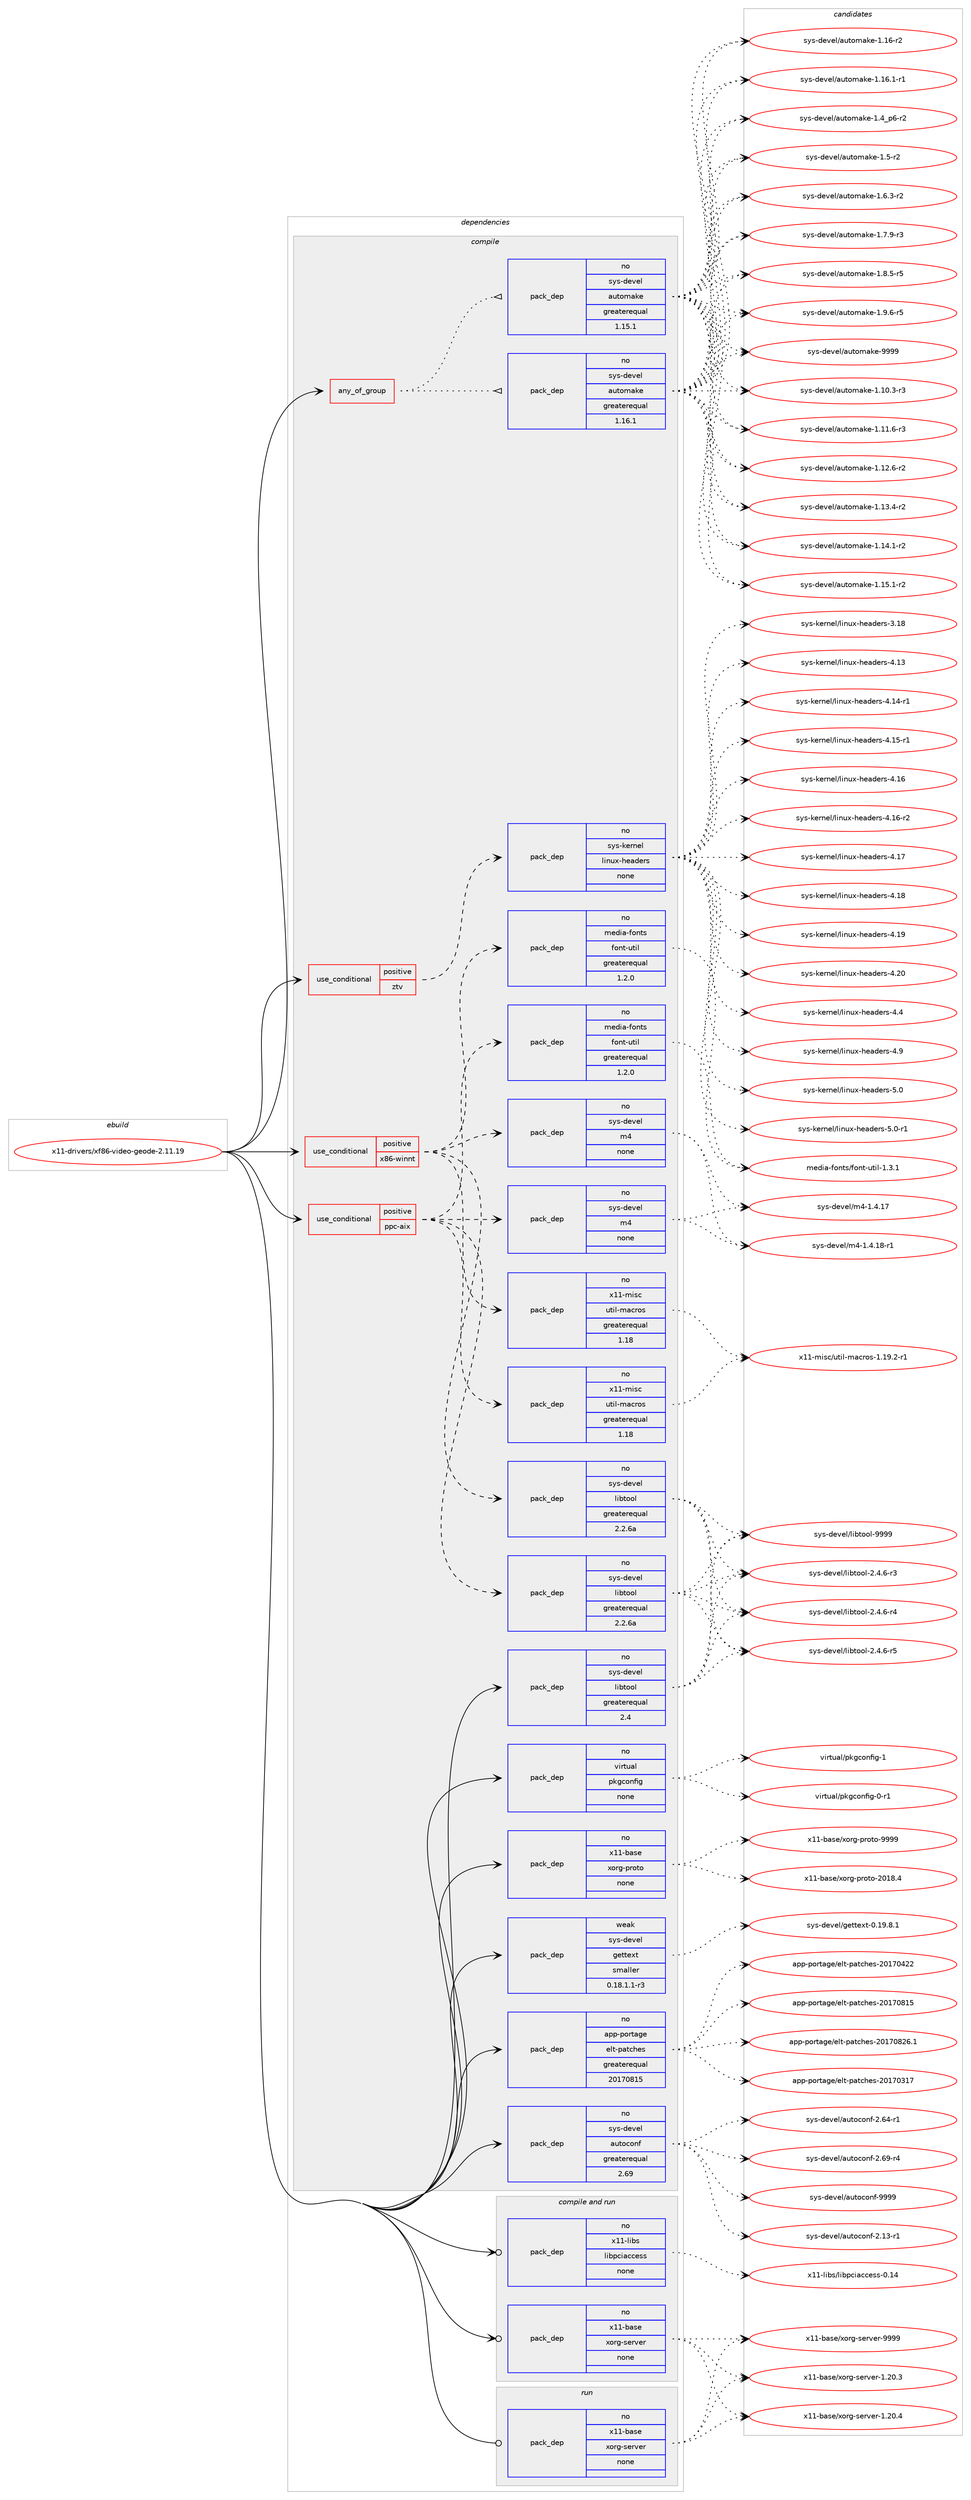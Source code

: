 digraph prolog {

# *************
# Graph options
# *************

newrank=true;
concentrate=true;
compound=true;
graph [rankdir=LR,fontname=Helvetica,fontsize=10,ranksep=1.5];#, ranksep=2.5, nodesep=0.2];
edge  [arrowhead=vee];
node  [fontname=Helvetica,fontsize=10];

# **********
# The ebuild
# **********

subgraph cluster_leftcol {
color=gray;
rank=same;
label=<<i>ebuild</i>>;
id [label="x11-drivers/xf86-video-geode-2.11.19", color=red, width=4, href="../x11-drivers/xf86-video-geode-2.11.19.svg"];
}

# ****************
# The dependencies
# ****************

subgraph cluster_midcol {
color=gray;
label=<<i>dependencies</i>>;
subgraph cluster_compile {
fillcolor="#eeeeee";
style=filled;
label=<<i>compile</i>>;
subgraph any28468 {
dependency1757378 [label=<<TABLE BORDER="0" CELLBORDER="1" CELLSPACING="0" CELLPADDING="4"><TR><TD CELLPADDING="10">any_of_group</TD></TR></TABLE>>, shape=none, color=red];subgraph pack1262168 {
dependency1757379 [label=<<TABLE BORDER="0" CELLBORDER="1" CELLSPACING="0" CELLPADDING="4" WIDTH="220"><TR><TD ROWSPAN="6" CELLPADDING="30">pack_dep</TD></TR><TR><TD WIDTH="110">no</TD></TR><TR><TD>sys-devel</TD></TR><TR><TD>automake</TD></TR><TR><TD>greaterequal</TD></TR><TR><TD>1.16.1</TD></TR></TABLE>>, shape=none, color=blue];
}
dependency1757378:e -> dependency1757379:w [weight=20,style="dotted",arrowhead="oinv"];
subgraph pack1262169 {
dependency1757380 [label=<<TABLE BORDER="0" CELLBORDER="1" CELLSPACING="0" CELLPADDING="4" WIDTH="220"><TR><TD ROWSPAN="6" CELLPADDING="30">pack_dep</TD></TR><TR><TD WIDTH="110">no</TD></TR><TR><TD>sys-devel</TD></TR><TR><TD>automake</TD></TR><TR><TD>greaterequal</TD></TR><TR><TD>1.15.1</TD></TR></TABLE>>, shape=none, color=blue];
}
dependency1757378:e -> dependency1757380:w [weight=20,style="dotted",arrowhead="oinv"];
}
id:e -> dependency1757378:w [weight=20,style="solid",arrowhead="vee"];
subgraph cond465739 {
dependency1757381 [label=<<TABLE BORDER="0" CELLBORDER="1" CELLSPACING="0" CELLPADDING="4"><TR><TD ROWSPAN="3" CELLPADDING="10">use_conditional</TD></TR><TR><TD>positive</TD></TR><TR><TD>ppc-aix</TD></TR></TABLE>>, shape=none, color=red];
subgraph pack1262170 {
dependency1757382 [label=<<TABLE BORDER="0" CELLBORDER="1" CELLSPACING="0" CELLPADDING="4" WIDTH="220"><TR><TD ROWSPAN="6" CELLPADDING="30">pack_dep</TD></TR><TR><TD WIDTH="110">no</TD></TR><TR><TD>sys-devel</TD></TR><TR><TD>libtool</TD></TR><TR><TD>greaterequal</TD></TR><TR><TD>2.2.6a</TD></TR></TABLE>>, shape=none, color=blue];
}
dependency1757381:e -> dependency1757382:w [weight=20,style="dashed",arrowhead="vee"];
subgraph pack1262171 {
dependency1757383 [label=<<TABLE BORDER="0" CELLBORDER="1" CELLSPACING="0" CELLPADDING="4" WIDTH="220"><TR><TD ROWSPAN="6" CELLPADDING="30">pack_dep</TD></TR><TR><TD WIDTH="110">no</TD></TR><TR><TD>sys-devel</TD></TR><TR><TD>m4</TD></TR><TR><TD>none</TD></TR><TR><TD></TD></TR></TABLE>>, shape=none, color=blue];
}
dependency1757381:e -> dependency1757383:w [weight=20,style="dashed",arrowhead="vee"];
subgraph pack1262172 {
dependency1757384 [label=<<TABLE BORDER="0" CELLBORDER="1" CELLSPACING="0" CELLPADDING="4" WIDTH="220"><TR><TD ROWSPAN="6" CELLPADDING="30">pack_dep</TD></TR><TR><TD WIDTH="110">no</TD></TR><TR><TD>x11-misc</TD></TR><TR><TD>util-macros</TD></TR><TR><TD>greaterequal</TD></TR><TR><TD>1.18</TD></TR></TABLE>>, shape=none, color=blue];
}
dependency1757381:e -> dependency1757384:w [weight=20,style="dashed",arrowhead="vee"];
subgraph pack1262173 {
dependency1757385 [label=<<TABLE BORDER="0" CELLBORDER="1" CELLSPACING="0" CELLPADDING="4" WIDTH="220"><TR><TD ROWSPAN="6" CELLPADDING="30">pack_dep</TD></TR><TR><TD WIDTH="110">no</TD></TR><TR><TD>media-fonts</TD></TR><TR><TD>font-util</TD></TR><TR><TD>greaterequal</TD></TR><TR><TD>1.2.0</TD></TR></TABLE>>, shape=none, color=blue];
}
dependency1757381:e -> dependency1757385:w [weight=20,style="dashed",arrowhead="vee"];
}
id:e -> dependency1757381:w [weight=20,style="solid",arrowhead="vee"];
subgraph cond465740 {
dependency1757386 [label=<<TABLE BORDER="0" CELLBORDER="1" CELLSPACING="0" CELLPADDING="4"><TR><TD ROWSPAN="3" CELLPADDING="10">use_conditional</TD></TR><TR><TD>positive</TD></TR><TR><TD>x86-winnt</TD></TR></TABLE>>, shape=none, color=red];
subgraph pack1262174 {
dependency1757387 [label=<<TABLE BORDER="0" CELLBORDER="1" CELLSPACING="0" CELLPADDING="4" WIDTH="220"><TR><TD ROWSPAN="6" CELLPADDING="30">pack_dep</TD></TR><TR><TD WIDTH="110">no</TD></TR><TR><TD>sys-devel</TD></TR><TR><TD>libtool</TD></TR><TR><TD>greaterequal</TD></TR><TR><TD>2.2.6a</TD></TR></TABLE>>, shape=none, color=blue];
}
dependency1757386:e -> dependency1757387:w [weight=20,style="dashed",arrowhead="vee"];
subgraph pack1262175 {
dependency1757388 [label=<<TABLE BORDER="0" CELLBORDER="1" CELLSPACING="0" CELLPADDING="4" WIDTH="220"><TR><TD ROWSPAN="6" CELLPADDING="30">pack_dep</TD></TR><TR><TD WIDTH="110">no</TD></TR><TR><TD>sys-devel</TD></TR><TR><TD>m4</TD></TR><TR><TD>none</TD></TR><TR><TD></TD></TR></TABLE>>, shape=none, color=blue];
}
dependency1757386:e -> dependency1757388:w [weight=20,style="dashed",arrowhead="vee"];
subgraph pack1262176 {
dependency1757389 [label=<<TABLE BORDER="0" CELLBORDER="1" CELLSPACING="0" CELLPADDING="4" WIDTH="220"><TR><TD ROWSPAN="6" CELLPADDING="30">pack_dep</TD></TR><TR><TD WIDTH="110">no</TD></TR><TR><TD>x11-misc</TD></TR><TR><TD>util-macros</TD></TR><TR><TD>greaterequal</TD></TR><TR><TD>1.18</TD></TR></TABLE>>, shape=none, color=blue];
}
dependency1757386:e -> dependency1757389:w [weight=20,style="dashed",arrowhead="vee"];
subgraph pack1262177 {
dependency1757390 [label=<<TABLE BORDER="0" CELLBORDER="1" CELLSPACING="0" CELLPADDING="4" WIDTH="220"><TR><TD ROWSPAN="6" CELLPADDING="30">pack_dep</TD></TR><TR><TD WIDTH="110">no</TD></TR><TR><TD>media-fonts</TD></TR><TR><TD>font-util</TD></TR><TR><TD>greaterequal</TD></TR><TR><TD>1.2.0</TD></TR></TABLE>>, shape=none, color=blue];
}
dependency1757386:e -> dependency1757390:w [weight=20,style="dashed",arrowhead="vee"];
}
id:e -> dependency1757386:w [weight=20,style="solid",arrowhead="vee"];
subgraph cond465741 {
dependency1757391 [label=<<TABLE BORDER="0" CELLBORDER="1" CELLSPACING="0" CELLPADDING="4"><TR><TD ROWSPAN="3" CELLPADDING="10">use_conditional</TD></TR><TR><TD>positive</TD></TR><TR><TD>ztv</TD></TR></TABLE>>, shape=none, color=red];
subgraph pack1262178 {
dependency1757392 [label=<<TABLE BORDER="0" CELLBORDER="1" CELLSPACING="0" CELLPADDING="4" WIDTH="220"><TR><TD ROWSPAN="6" CELLPADDING="30">pack_dep</TD></TR><TR><TD WIDTH="110">no</TD></TR><TR><TD>sys-kernel</TD></TR><TR><TD>linux-headers</TD></TR><TR><TD>none</TD></TR><TR><TD></TD></TR></TABLE>>, shape=none, color=blue];
}
dependency1757391:e -> dependency1757392:w [weight=20,style="dashed",arrowhead="vee"];
}
id:e -> dependency1757391:w [weight=20,style="solid",arrowhead="vee"];
subgraph pack1262179 {
dependency1757393 [label=<<TABLE BORDER="0" CELLBORDER="1" CELLSPACING="0" CELLPADDING="4" WIDTH="220"><TR><TD ROWSPAN="6" CELLPADDING="30">pack_dep</TD></TR><TR><TD WIDTH="110">no</TD></TR><TR><TD>app-portage</TD></TR><TR><TD>elt-patches</TD></TR><TR><TD>greaterequal</TD></TR><TR><TD>20170815</TD></TR></TABLE>>, shape=none, color=blue];
}
id:e -> dependency1757393:w [weight=20,style="solid",arrowhead="vee"];
subgraph pack1262180 {
dependency1757394 [label=<<TABLE BORDER="0" CELLBORDER="1" CELLSPACING="0" CELLPADDING="4" WIDTH="220"><TR><TD ROWSPAN="6" CELLPADDING="30">pack_dep</TD></TR><TR><TD WIDTH="110">no</TD></TR><TR><TD>sys-devel</TD></TR><TR><TD>autoconf</TD></TR><TR><TD>greaterequal</TD></TR><TR><TD>2.69</TD></TR></TABLE>>, shape=none, color=blue];
}
id:e -> dependency1757394:w [weight=20,style="solid",arrowhead="vee"];
subgraph pack1262181 {
dependency1757395 [label=<<TABLE BORDER="0" CELLBORDER="1" CELLSPACING="0" CELLPADDING="4" WIDTH="220"><TR><TD ROWSPAN="6" CELLPADDING="30">pack_dep</TD></TR><TR><TD WIDTH="110">no</TD></TR><TR><TD>sys-devel</TD></TR><TR><TD>libtool</TD></TR><TR><TD>greaterequal</TD></TR><TR><TD>2.4</TD></TR></TABLE>>, shape=none, color=blue];
}
id:e -> dependency1757395:w [weight=20,style="solid",arrowhead="vee"];
subgraph pack1262182 {
dependency1757396 [label=<<TABLE BORDER="0" CELLBORDER="1" CELLSPACING="0" CELLPADDING="4" WIDTH="220"><TR><TD ROWSPAN="6" CELLPADDING="30">pack_dep</TD></TR><TR><TD WIDTH="110">no</TD></TR><TR><TD>virtual</TD></TR><TR><TD>pkgconfig</TD></TR><TR><TD>none</TD></TR><TR><TD></TD></TR></TABLE>>, shape=none, color=blue];
}
id:e -> dependency1757396:w [weight=20,style="solid",arrowhead="vee"];
subgraph pack1262183 {
dependency1757397 [label=<<TABLE BORDER="0" CELLBORDER="1" CELLSPACING="0" CELLPADDING="4" WIDTH="220"><TR><TD ROWSPAN="6" CELLPADDING="30">pack_dep</TD></TR><TR><TD WIDTH="110">no</TD></TR><TR><TD>x11-base</TD></TR><TR><TD>xorg-proto</TD></TR><TR><TD>none</TD></TR><TR><TD></TD></TR></TABLE>>, shape=none, color=blue];
}
id:e -> dependency1757397:w [weight=20,style="solid",arrowhead="vee"];
subgraph pack1262184 {
dependency1757398 [label=<<TABLE BORDER="0" CELLBORDER="1" CELLSPACING="0" CELLPADDING="4" WIDTH="220"><TR><TD ROWSPAN="6" CELLPADDING="30">pack_dep</TD></TR><TR><TD WIDTH="110">weak</TD></TR><TR><TD>sys-devel</TD></TR><TR><TD>gettext</TD></TR><TR><TD>smaller</TD></TR><TR><TD>0.18.1.1-r3</TD></TR></TABLE>>, shape=none, color=blue];
}
id:e -> dependency1757398:w [weight=20,style="solid",arrowhead="vee"];
}
subgraph cluster_compileandrun {
fillcolor="#eeeeee";
style=filled;
label=<<i>compile and run</i>>;
subgraph pack1262185 {
dependency1757399 [label=<<TABLE BORDER="0" CELLBORDER="1" CELLSPACING="0" CELLPADDING="4" WIDTH="220"><TR><TD ROWSPAN="6" CELLPADDING="30">pack_dep</TD></TR><TR><TD WIDTH="110">no</TD></TR><TR><TD>x11-base</TD></TR><TR><TD>xorg-server</TD></TR><TR><TD>none</TD></TR><TR><TD></TD></TR></TABLE>>, shape=none, color=blue];
}
id:e -> dependency1757399:w [weight=20,style="solid",arrowhead="odotvee"];
subgraph pack1262186 {
dependency1757400 [label=<<TABLE BORDER="0" CELLBORDER="1" CELLSPACING="0" CELLPADDING="4" WIDTH="220"><TR><TD ROWSPAN="6" CELLPADDING="30">pack_dep</TD></TR><TR><TD WIDTH="110">no</TD></TR><TR><TD>x11-libs</TD></TR><TR><TD>libpciaccess</TD></TR><TR><TD>none</TD></TR><TR><TD></TD></TR></TABLE>>, shape=none, color=blue];
}
id:e -> dependency1757400:w [weight=20,style="solid",arrowhead="odotvee"];
}
subgraph cluster_run {
fillcolor="#eeeeee";
style=filled;
label=<<i>run</i>>;
subgraph pack1262187 {
dependency1757401 [label=<<TABLE BORDER="0" CELLBORDER="1" CELLSPACING="0" CELLPADDING="4" WIDTH="220"><TR><TD ROWSPAN="6" CELLPADDING="30">pack_dep</TD></TR><TR><TD WIDTH="110">no</TD></TR><TR><TD>x11-base</TD></TR><TR><TD>xorg-server</TD></TR><TR><TD>none</TD></TR><TR><TD></TD></TR></TABLE>>, shape=none, color=blue];
}
id:e -> dependency1757401:w [weight=20,style="solid",arrowhead="odot"];
}
}

# **************
# The candidates
# **************

subgraph cluster_choices {
rank=same;
color=gray;
label=<<i>candidates</i>>;

subgraph choice1262168 {
color=black;
nodesep=1;
choice11512111545100101118101108479711711611110997107101454946494846514511451 [label="sys-devel/automake-1.10.3-r3", color=red, width=4,href="../sys-devel/automake-1.10.3-r3.svg"];
choice11512111545100101118101108479711711611110997107101454946494946544511451 [label="sys-devel/automake-1.11.6-r3", color=red, width=4,href="../sys-devel/automake-1.11.6-r3.svg"];
choice11512111545100101118101108479711711611110997107101454946495046544511450 [label="sys-devel/automake-1.12.6-r2", color=red, width=4,href="../sys-devel/automake-1.12.6-r2.svg"];
choice11512111545100101118101108479711711611110997107101454946495146524511450 [label="sys-devel/automake-1.13.4-r2", color=red, width=4,href="../sys-devel/automake-1.13.4-r2.svg"];
choice11512111545100101118101108479711711611110997107101454946495246494511450 [label="sys-devel/automake-1.14.1-r2", color=red, width=4,href="../sys-devel/automake-1.14.1-r2.svg"];
choice11512111545100101118101108479711711611110997107101454946495346494511450 [label="sys-devel/automake-1.15.1-r2", color=red, width=4,href="../sys-devel/automake-1.15.1-r2.svg"];
choice1151211154510010111810110847971171161111099710710145494649544511450 [label="sys-devel/automake-1.16-r2", color=red, width=4,href="../sys-devel/automake-1.16-r2.svg"];
choice11512111545100101118101108479711711611110997107101454946495446494511449 [label="sys-devel/automake-1.16.1-r1", color=red, width=4,href="../sys-devel/automake-1.16.1-r1.svg"];
choice115121115451001011181011084797117116111109971071014549465295112544511450 [label="sys-devel/automake-1.4_p6-r2", color=red, width=4,href="../sys-devel/automake-1.4_p6-r2.svg"];
choice11512111545100101118101108479711711611110997107101454946534511450 [label="sys-devel/automake-1.5-r2", color=red, width=4,href="../sys-devel/automake-1.5-r2.svg"];
choice115121115451001011181011084797117116111109971071014549465446514511450 [label="sys-devel/automake-1.6.3-r2", color=red, width=4,href="../sys-devel/automake-1.6.3-r2.svg"];
choice115121115451001011181011084797117116111109971071014549465546574511451 [label="sys-devel/automake-1.7.9-r3", color=red, width=4,href="../sys-devel/automake-1.7.9-r3.svg"];
choice115121115451001011181011084797117116111109971071014549465646534511453 [label="sys-devel/automake-1.8.5-r5", color=red, width=4,href="../sys-devel/automake-1.8.5-r5.svg"];
choice115121115451001011181011084797117116111109971071014549465746544511453 [label="sys-devel/automake-1.9.6-r5", color=red, width=4,href="../sys-devel/automake-1.9.6-r5.svg"];
choice115121115451001011181011084797117116111109971071014557575757 [label="sys-devel/automake-9999", color=red, width=4,href="../sys-devel/automake-9999.svg"];
dependency1757379:e -> choice11512111545100101118101108479711711611110997107101454946494846514511451:w [style=dotted,weight="100"];
dependency1757379:e -> choice11512111545100101118101108479711711611110997107101454946494946544511451:w [style=dotted,weight="100"];
dependency1757379:e -> choice11512111545100101118101108479711711611110997107101454946495046544511450:w [style=dotted,weight="100"];
dependency1757379:e -> choice11512111545100101118101108479711711611110997107101454946495146524511450:w [style=dotted,weight="100"];
dependency1757379:e -> choice11512111545100101118101108479711711611110997107101454946495246494511450:w [style=dotted,weight="100"];
dependency1757379:e -> choice11512111545100101118101108479711711611110997107101454946495346494511450:w [style=dotted,weight="100"];
dependency1757379:e -> choice1151211154510010111810110847971171161111099710710145494649544511450:w [style=dotted,weight="100"];
dependency1757379:e -> choice11512111545100101118101108479711711611110997107101454946495446494511449:w [style=dotted,weight="100"];
dependency1757379:e -> choice115121115451001011181011084797117116111109971071014549465295112544511450:w [style=dotted,weight="100"];
dependency1757379:e -> choice11512111545100101118101108479711711611110997107101454946534511450:w [style=dotted,weight="100"];
dependency1757379:e -> choice115121115451001011181011084797117116111109971071014549465446514511450:w [style=dotted,weight="100"];
dependency1757379:e -> choice115121115451001011181011084797117116111109971071014549465546574511451:w [style=dotted,weight="100"];
dependency1757379:e -> choice115121115451001011181011084797117116111109971071014549465646534511453:w [style=dotted,weight="100"];
dependency1757379:e -> choice115121115451001011181011084797117116111109971071014549465746544511453:w [style=dotted,weight="100"];
dependency1757379:e -> choice115121115451001011181011084797117116111109971071014557575757:w [style=dotted,weight="100"];
}
subgraph choice1262169 {
color=black;
nodesep=1;
choice11512111545100101118101108479711711611110997107101454946494846514511451 [label="sys-devel/automake-1.10.3-r3", color=red, width=4,href="../sys-devel/automake-1.10.3-r3.svg"];
choice11512111545100101118101108479711711611110997107101454946494946544511451 [label="sys-devel/automake-1.11.6-r3", color=red, width=4,href="../sys-devel/automake-1.11.6-r3.svg"];
choice11512111545100101118101108479711711611110997107101454946495046544511450 [label="sys-devel/automake-1.12.6-r2", color=red, width=4,href="../sys-devel/automake-1.12.6-r2.svg"];
choice11512111545100101118101108479711711611110997107101454946495146524511450 [label="sys-devel/automake-1.13.4-r2", color=red, width=4,href="../sys-devel/automake-1.13.4-r2.svg"];
choice11512111545100101118101108479711711611110997107101454946495246494511450 [label="sys-devel/automake-1.14.1-r2", color=red, width=4,href="../sys-devel/automake-1.14.1-r2.svg"];
choice11512111545100101118101108479711711611110997107101454946495346494511450 [label="sys-devel/automake-1.15.1-r2", color=red, width=4,href="../sys-devel/automake-1.15.1-r2.svg"];
choice1151211154510010111810110847971171161111099710710145494649544511450 [label="sys-devel/automake-1.16-r2", color=red, width=4,href="../sys-devel/automake-1.16-r2.svg"];
choice11512111545100101118101108479711711611110997107101454946495446494511449 [label="sys-devel/automake-1.16.1-r1", color=red, width=4,href="../sys-devel/automake-1.16.1-r1.svg"];
choice115121115451001011181011084797117116111109971071014549465295112544511450 [label="sys-devel/automake-1.4_p6-r2", color=red, width=4,href="../sys-devel/automake-1.4_p6-r2.svg"];
choice11512111545100101118101108479711711611110997107101454946534511450 [label="sys-devel/automake-1.5-r2", color=red, width=4,href="../sys-devel/automake-1.5-r2.svg"];
choice115121115451001011181011084797117116111109971071014549465446514511450 [label="sys-devel/automake-1.6.3-r2", color=red, width=4,href="../sys-devel/automake-1.6.3-r2.svg"];
choice115121115451001011181011084797117116111109971071014549465546574511451 [label="sys-devel/automake-1.7.9-r3", color=red, width=4,href="../sys-devel/automake-1.7.9-r3.svg"];
choice115121115451001011181011084797117116111109971071014549465646534511453 [label="sys-devel/automake-1.8.5-r5", color=red, width=4,href="../sys-devel/automake-1.8.5-r5.svg"];
choice115121115451001011181011084797117116111109971071014549465746544511453 [label="sys-devel/automake-1.9.6-r5", color=red, width=4,href="../sys-devel/automake-1.9.6-r5.svg"];
choice115121115451001011181011084797117116111109971071014557575757 [label="sys-devel/automake-9999", color=red, width=4,href="../sys-devel/automake-9999.svg"];
dependency1757380:e -> choice11512111545100101118101108479711711611110997107101454946494846514511451:w [style=dotted,weight="100"];
dependency1757380:e -> choice11512111545100101118101108479711711611110997107101454946494946544511451:w [style=dotted,weight="100"];
dependency1757380:e -> choice11512111545100101118101108479711711611110997107101454946495046544511450:w [style=dotted,weight="100"];
dependency1757380:e -> choice11512111545100101118101108479711711611110997107101454946495146524511450:w [style=dotted,weight="100"];
dependency1757380:e -> choice11512111545100101118101108479711711611110997107101454946495246494511450:w [style=dotted,weight="100"];
dependency1757380:e -> choice11512111545100101118101108479711711611110997107101454946495346494511450:w [style=dotted,weight="100"];
dependency1757380:e -> choice1151211154510010111810110847971171161111099710710145494649544511450:w [style=dotted,weight="100"];
dependency1757380:e -> choice11512111545100101118101108479711711611110997107101454946495446494511449:w [style=dotted,weight="100"];
dependency1757380:e -> choice115121115451001011181011084797117116111109971071014549465295112544511450:w [style=dotted,weight="100"];
dependency1757380:e -> choice11512111545100101118101108479711711611110997107101454946534511450:w [style=dotted,weight="100"];
dependency1757380:e -> choice115121115451001011181011084797117116111109971071014549465446514511450:w [style=dotted,weight="100"];
dependency1757380:e -> choice115121115451001011181011084797117116111109971071014549465546574511451:w [style=dotted,weight="100"];
dependency1757380:e -> choice115121115451001011181011084797117116111109971071014549465646534511453:w [style=dotted,weight="100"];
dependency1757380:e -> choice115121115451001011181011084797117116111109971071014549465746544511453:w [style=dotted,weight="100"];
dependency1757380:e -> choice115121115451001011181011084797117116111109971071014557575757:w [style=dotted,weight="100"];
}
subgraph choice1262170 {
color=black;
nodesep=1;
choice1151211154510010111810110847108105981161111111084550465246544511451 [label="sys-devel/libtool-2.4.6-r3", color=red, width=4,href="../sys-devel/libtool-2.4.6-r3.svg"];
choice1151211154510010111810110847108105981161111111084550465246544511452 [label="sys-devel/libtool-2.4.6-r4", color=red, width=4,href="../sys-devel/libtool-2.4.6-r4.svg"];
choice1151211154510010111810110847108105981161111111084550465246544511453 [label="sys-devel/libtool-2.4.6-r5", color=red, width=4,href="../sys-devel/libtool-2.4.6-r5.svg"];
choice1151211154510010111810110847108105981161111111084557575757 [label="sys-devel/libtool-9999", color=red, width=4,href="../sys-devel/libtool-9999.svg"];
dependency1757382:e -> choice1151211154510010111810110847108105981161111111084550465246544511451:w [style=dotted,weight="100"];
dependency1757382:e -> choice1151211154510010111810110847108105981161111111084550465246544511452:w [style=dotted,weight="100"];
dependency1757382:e -> choice1151211154510010111810110847108105981161111111084550465246544511453:w [style=dotted,weight="100"];
dependency1757382:e -> choice1151211154510010111810110847108105981161111111084557575757:w [style=dotted,weight="100"];
}
subgraph choice1262171 {
color=black;
nodesep=1;
choice11512111545100101118101108471095245494652464955 [label="sys-devel/m4-1.4.17", color=red, width=4,href="../sys-devel/m4-1.4.17.svg"];
choice115121115451001011181011084710952454946524649564511449 [label="sys-devel/m4-1.4.18-r1", color=red, width=4,href="../sys-devel/m4-1.4.18-r1.svg"];
dependency1757383:e -> choice11512111545100101118101108471095245494652464955:w [style=dotted,weight="100"];
dependency1757383:e -> choice115121115451001011181011084710952454946524649564511449:w [style=dotted,weight="100"];
}
subgraph choice1262172 {
color=black;
nodesep=1;
choice1204949451091051159947117116105108451099799114111115454946495746504511449 [label="x11-misc/util-macros-1.19.2-r1", color=red, width=4,href="../x11-misc/util-macros-1.19.2-r1.svg"];
dependency1757384:e -> choice1204949451091051159947117116105108451099799114111115454946495746504511449:w [style=dotted,weight="100"];
}
subgraph choice1262173 {
color=black;
nodesep=1;
choice10910110010597451021111101161154710211111011645117116105108454946514649 [label="media-fonts/font-util-1.3.1", color=red, width=4,href="../media-fonts/font-util-1.3.1.svg"];
dependency1757385:e -> choice10910110010597451021111101161154710211111011645117116105108454946514649:w [style=dotted,weight="100"];
}
subgraph choice1262174 {
color=black;
nodesep=1;
choice1151211154510010111810110847108105981161111111084550465246544511451 [label="sys-devel/libtool-2.4.6-r3", color=red, width=4,href="../sys-devel/libtool-2.4.6-r3.svg"];
choice1151211154510010111810110847108105981161111111084550465246544511452 [label="sys-devel/libtool-2.4.6-r4", color=red, width=4,href="../sys-devel/libtool-2.4.6-r4.svg"];
choice1151211154510010111810110847108105981161111111084550465246544511453 [label="sys-devel/libtool-2.4.6-r5", color=red, width=4,href="../sys-devel/libtool-2.4.6-r5.svg"];
choice1151211154510010111810110847108105981161111111084557575757 [label="sys-devel/libtool-9999", color=red, width=4,href="../sys-devel/libtool-9999.svg"];
dependency1757387:e -> choice1151211154510010111810110847108105981161111111084550465246544511451:w [style=dotted,weight="100"];
dependency1757387:e -> choice1151211154510010111810110847108105981161111111084550465246544511452:w [style=dotted,weight="100"];
dependency1757387:e -> choice1151211154510010111810110847108105981161111111084550465246544511453:w [style=dotted,weight="100"];
dependency1757387:e -> choice1151211154510010111810110847108105981161111111084557575757:w [style=dotted,weight="100"];
}
subgraph choice1262175 {
color=black;
nodesep=1;
choice11512111545100101118101108471095245494652464955 [label="sys-devel/m4-1.4.17", color=red, width=4,href="../sys-devel/m4-1.4.17.svg"];
choice115121115451001011181011084710952454946524649564511449 [label="sys-devel/m4-1.4.18-r1", color=red, width=4,href="../sys-devel/m4-1.4.18-r1.svg"];
dependency1757388:e -> choice11512111545100101118101108471095245494652464955:w [style=dotted,weight="100"];
dependency1757388:e -> choice115121115451001011181011084710952454946524649564511449:w [style=dotted,weight="100"];
}
subgraph choice1262176 {
color=black;
nodesep=1;
choice1204949451091051159947117116105108451099799114111115454946495746504511449 [label="x11-misc/util-macros-1.19.2-r1", color=red, width=4,href="../x11-misc/util-macros-1.19.2-r1.svg"];
dependency1757389:e -> choice1204949451091051159947117116105108451099799114111115454946495746504511449:w [style=dotted,weight="100"];
}
subgraph choice1262177 {
color=black;
nodesep=1;
choice10910110010597451021111101161154710211111011645117116105108454946514649 [label="media-fonts/font-util-1.3.1", color=red, width=4,href="../media-fonts/font-util-1.3.1.svg"];
dependency1757390:e -> choice10910110010597451021111101161154710211111011645117116105108454946514649:w [style=dotted,weight="100"];
}
subgraph choice1262178 {
color=black;
nodesep=1;
choice115121115451071011141101011084710810511011712045104101971001011141154551464956 [label="sys-kernel/linux-headers-3.18", color=red, width=4,href="../sys-kernel/linux-headers-3.18.svg"];
choice115121115451071011141101011084710810511011712045104101971001011141154552464951 [label="sys-kernel/linux-headers-4.13", color=red, width=4,href="../sys-kernel/linux-headers-4.13.svg"];
choice1151211154510710111411010110847108105110117120451041019710010111411545524649524511449 [label="sys-kernel/linux-headers-4.14-r1", color=red, width=4,href="../sys-kernel/linux-headers-4.14-r1.svg"];
choice1151211154510710111411010110847108105110117120451041019710010111411545524649534511449 [label="sys-kernel/linux-headers-4.15-r1", color=red, width=4,href="../sys-kernel/linux-headers-4.15-r1.svg"];
choice115121115451071011141101011084710810511011712045104101971001011141154552464954 [label="sys-kernel/linux-headers-4.16", color=red, width=4,href="../sys-kernel/linux-headers-4.16.svg"];
choice1151211154510710111411010110847108105110117120451041019710010111411545524649544511450 [label="sys-kernel/linux-headers-4.16-r2", color=red, width=4,href="../sys-kernel/linux-headers-4.16-r2.svg"];
choice115121115451071011141101011084710810511011712045104101971001011141154552464955 [label="sys-kernel/linux-headers-4.17", color=red, width=4,href="../sys-kernel/linux-headers-4.17.svg"];
choice115121115451071011141101011084710810511011712045104101971001011141154552464956 [label="sys-kernel/linux-headers-4.18", color=red, width=4,href="../sys-kernel/linux-headers-4.18.svg"];
choice115121115451071011141101011084710810511011712045104101971001011141154552464957 [label="sys-kernel/linux-headers-4.19", color=red, width=4,href="../sys-kernel/linux-headers-4.19.svg"];
choice115121115451071011141101011084710810511011712045104101971001011141154552465048 [label="sys-kernel/linux-headers-4.20", color=red, width=4,href="../sys-kernel/linux-headers-4.20.svg"];
choice1151211154510710111411010110847108105110117120451041019710010111411545524652 [label="sys-kernel/linux-headers-4.4", color=red, width=4,href="../sys-kernel/linux-headers-4.4.svg"];
choice1151211154510710111411010110847108105110117120451041019710010111411545524657 [label="sys-kernel/linux-headers-4.9", color=red, width=4,href="../sys-kernel/linux-headers-4.9.svg"];
choice1151211154510710111411010110847108105110117120451041019710010111411545534648 [label="sys-kernel/linux-headers-5.0", color=red, width=4,href="../sys-kernel/linux-headers-5.0.svg"];
choice11512111545107101114110101108471081051101171204510410197100101114115455346484511449 [label="sys-kernel/linux-headers-5.0-r1", color=red, width=4,href="../sys-kernel/linux-headers-5.0-r1.svg"];
dependency1757392:e -> choice115121115451071011141101011084710810511011712045104101971001011141154551464956:w [style=dotted,weight="100"];
dependency1757392:e -> choice115121115451071011141101011084710810511011712045104101971001011141154552464951:w [style=dotted,weight="100"];
dependency1757392:e -> choice1151211154510710111411010110847108105110117120451041019710010111411545524649524511449:w [style=dotted,weight="100"];
dependency1757392:e -> choice1151211154510710111411010110847108105110117120451041019710010111411545524649534511449:w [style=dotted,weight="100"];
dependency1757392:e -> choice115121115451071011141101011084710810511011712045104101971001011141154552464954:w [style=dotted,weight="100"];
dependency1757392:e -> choice1151211154510710111411010110847108105110117120451041019710010111411545524649544511450:w [style=dotted,weight="100"];
dependency1757392:e -> choice115121115451071011141101011084710810511011712045104101971001011141154552464955:w [style=dotted,weight="100"];
dependency1757392:e -> choice115121115451071011141101011084710810511011712045104101971001011141154552464956:w [style=dotted,weight="100"];
dependency1757392:e -> choice115121115451071011141101011084710810511011712045104101971001011141154552464957:w [style=dotted,weight="100"];
dependency1757392:e -> choice115121115451071011141101011084710810511011712045104101971001011141154552465048:w [style=dotted,weight="100"];
dependency1757392:e -> choice1151211154510710111411010110847108105110117120451041019710010111411545524652:w [style=dotted,weight="100"];
dependency1757392:e -> choice1151211154510710111411010110847108105110117120451041019710010111411545524657:w [style=dotted,weight="100"];
dependency1757392:e -> choice1151211154510710111411010110847108105110117120451041019710010111411545534648:w [style=dotted,weight="100"];
dependency1757392:e -> choice11512111545107101114110101108471081051101171204510410197100101114115455346484511449:w [style=dotted,weight="100"];
}
subgraph choice1262179 {
color=black;
nodesep=1;
choice97112112451121111141169710310147101108116451129711699104101115455048495548514955 [label="app-portage/elt-patches-20170317", color=red, width=4,href="../app-portage/elt-patches-20170317.svg"];
choice97112112451121111141169710310147101108116451129711699104101115455048495548525050 [label="app-portage/elt-patches-20170422", color=red, width=4,href="../app-portage/elt-patches-20170422.svg"];
choice97112112451121111141169710310147101108116451129711699104101115455048495548564953 [label="app-portage/elt-patches-20170815", color=red, width=4,href="../app-portage/elt-patches-20170815.svg"];
choice971121124511211111411697103101471011081164511297116991041011154550484955485650544649 [label="app-portage/elt-patches-20170826.1", color=red, width=4,href="../app-portage/elt-patches-20170826.1.svg"];
dependency1757393:e -> choice97112112451121111141169710310147101108116451129711699104101115455048495548514955:w [style=dotted,weight="100"];
dependency1757393:e -> choice97112112451121111141169710310147101108116451129711699104101115455048495548525050:w [style=dotted,weight="100"];
dependency1757393:e -> choice97112112451121111141169710310147101108116451129711699104101115455048495548564953:w [style=dotted,weight="100"];
dependency1757393:e -> choice971121124511211111411697103101471011081164511297116991041011154550484955485650544649:w [style=dotted,weight="100"];
}
subgraph choice1262180 {
color=black;
nodesep=1;
choice1151211154510010111810110847971171161119911111010245504649514511449 [label="sys-devel/autoconf-2.13-r1", color=red, width=4,href="../sys-devel/autoconf-2.13-r1.svg"];
choice1151211154510010111810110847971171161119911111010245504654524511449 [label="sys-devel/autoconf-2.64-r1", color=red, width=4,href="../sys-devel/autoconf-2.64-r1.svg"];
choice1151211154510010111810110847971171161119911111010245504654574511452 [label="sys-devel/autoconf-2.69-r4", color=red, width=4,href="../sys-devel/autoconf-2.69-r4.svg"];
choice115121115451001011181011084797117116111991111101024557575757 [label="sys-devel/autoconf-9999", color=red, width=4,href="../sys-devel/autoconf-9999.svg"];
dependency1757394:e -> choice1151211154510010111810110847971171161119911111010245504649514511449:w [style=dotted,weight="100"];
dependency1757394:e -> choice1151211154510010111810110847971171161119911111010245504654524511449:w [style=dotted,weight="100"];
dependency1757394:e -> choice1151211154510010111810110847971171161119911111010245504654574511452:w [style=dotted,weight="100"];
dependency1757394:e -> choice115121115451001011181011084797117116111991111101024557575757:w [style=dotted,weight="100"];
}
subgraph choice1262181 {
color=black;
nodesep=1;
choice1151211154510010111810110847108105981161111111084550465246544511451 [label="sys-devel/libtool-2.4.6-r3", color=red, width=4,href="../sys-devel/libtool-2.4.6-r3.svg"];
choice1151211154510010111810110847108105981161111111084550465246544511452 [label="sys-devel/libtool-2.4.6-r4", color=red, width=4,href="../sys-devel/libtool-2.4.6-r4.svg"];
choice1151211154510010111810110847108105981161111111084550465246544511453 [label="sys-devel/libtool-2.4.6-r5", color=red, width=4,href="../sys-devel/libtool-2.4.6-r5.svg"];
choice1151211154510010111810110847108105981161111111084557575757 [label="sys-devel/libtool-9999", color=red, width=4,href="../sys-devel/libtool-9999.svg"];
dependency1757395:e -> choice1151211154510010111810110847108105981161111111084550465246544511451:w [style=dotted,weight="100"];
dependency1757395:e -> choice1151211154510010111810110847108105981161111111084550465246544511452:w [style=dotted,weight="100"];
dependency1757395:e -> choice1151211154510010111810110847108105981161111111084550465246544511453:w [style=dotted,weight="100"];
dependency1757395:e -> choice1151211154510010111810110847108105981161111111084557575757:w [style=dotted,weight="100"];
}
subgraph choice1262182 {
color=black;
nodesep=1;
choice11810511411611797108471121071039911111010210510345484511449 [label="virtual/pkgconfig-0-r1", color=red, width=4,href="../virtual/pkgconfig-0-r1.svg"];
choice1181051141161179710847112107103991111101021051034549 [label="virtual/pkgconfig-1", color=red, width=4,href="../virtual/pkgconfig-1.svg"];
dependency1757396:e -> choice11810511411611797108471121071039911111010210510345484511449:w [style=dotted,weight="100"];
dependency1757396:e -> choice1181051141161179710847112107103991111101021051034549:w [style=dotted,weight="100"];
}
subgraph choice1262183 {
color=black;
nodesep=1;
choice1204949459897115101471201111141034511211411111611145504849564652 [label="x11-base/xorg-proto-2018.4", color=red, width=4,href="../x11-base/xorg-proto-2018.4.svg"];
choice120494945989711510147120111114103451121141111161114557575757 [label="x11-base/xorg-proto-9999", color=red, width=4,href="../x11-base/xorg-proto-9999.svg"];
dependency1757397:e -> choice1204949459897115101471201111141034511211411111611145504849564652:w [style=dotted,weight="100"];
dependency1757397:e -> choice120494945989711510147120111114103451121141111161114557575757:w [style=dotted,weight="100"];
}
subgraph choice1262184 {
color=black;
nodesep=1;
choice1151211154510010111810110847103101116116101120116454846495746564649 [label="sys-devel/gettext-0.19.8.1", color=red, width=4,href="../sys-devel/gettext-0.19.8.1.svg"];
dependency1757398:e -> choice1151211154510010111810110847103101116116101120116454846495746564649:w [style=dotted,weight="100"];
}
subgraph choice1262185 {
color=black;
nodesep=1;
choice1204949459897115101471201111141034511510111411810111445494650484651 [label="x11-base/xorg-server-1.20.3", color=red, width=4,href="../x11-base/xorg-server-1.20.3.svg"];
choice1204949459897115101471201111141034511510111411810111445494650484652 [label="x11-base/xorg-server-1.20.4", color=red, width=4,href="../x11-base/xorg-server-1.20.4.svg"];
choice120494945989711510147120111114103451151011141181011144557575757 [label="x11-base/xorg-server-9999", color=red, width=4,href="../x11-base/xorg-server-9999.svg"];
dependency1757399:e -> choice1204949459897115101471201111141034511510111411810111445494650484651:w [style=dotted,weight="100"];
dependency1757399:e -> choice1204949459897115101471201111141034511510111411810111445494650484652:w [style=dotted,weight="100"];
dependency1757399:e -> choice120494945989711510147120111114103451151011141181011144557575757:w [style=dotted,weight="100"];
}
subgraph choice1262186 {
color=black;
nodesep=1;
choice120494945108105981154710810598112991059799991011151154548464952 [label="x11-libs/libpciaccess-0.14", color=red, width=4,href="../x11-libs/libpciaccess-0.14.svg"];
dependency1757400:e -> choice120494945108105981154710810598112991059799991011151154548464952:w [style=dotted,weight="100"];
}
subgraph choice1262187 {
color=black;
nodesep=1;
choice1204949459897115101471201111141034511510111411810111445494650484651 [label="x11-base/xorg-server-1.20.3", color=red, width=4,href="../x11-base/xorg-server-1.20.3.svg"];
choice1204949459897115101471201111141034511510111411810111445494650484652 [label="x11-base/xorg-server-1.20.4", color=red, width=4,href="../x11-base/xorg-server-1.20.4.svg"];
choice120494945989711510147120111114103451151011141181011144557575757 [label="x11-base/xorg-server-9999", color=red, width=4,href="../x11-base/xorg-server-9999.svg"];
dependency1757401:e -> choice1204949459897115101471201111141034511510111411810111445494650484651:w [style=dotted,weight="100"];
dependency1757401:e -> choice1204949459897115101471201111141034511510111411810111445494650484652:w [style=dotted,weight="100"];
dependency1757401:e -> choice120494945989711510147120111114103451151011141181011144557575757:w [style=dotted,weight="100"];
}
}

}
